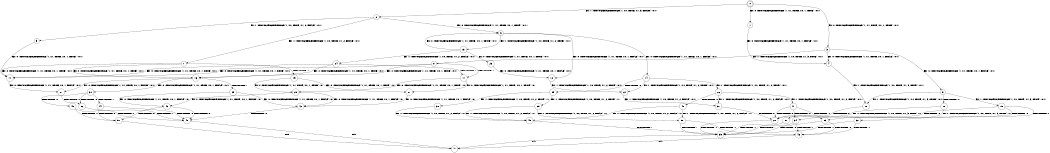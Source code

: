 digraph BCG {
size = "7, 10.5";
center = TRUE;
node [shape = circle];
0 [peripheries = 2];
0 -> 1 [label = "EX !0 !ATOMIC_EXCH_BRANCH (1, +1, TRUE, +0, 1, TRUE) !:0:1:"];
0 -> 2 [label = "EX !1 !ATOMIC_EXCH_BRANCH (1, +0, TRUE, +1, 3, FALSE) !:0:1:"];
0 -> 3 [label = "EX !0 !ATOMIC_EXCH_BRANCH (1, +1, TRUE, +0, 1, TRUE) !:0:1:"];
1 -> 4 [label = "EX !0 !ATOMIC_EXCH_BRANCH (1, +1, TRUE, +0, 1, FALSE) !:0:1:"];
2 -> 5 [label = "EX !1 !ATOMIC_EXCH_BRANCH (1, +0, TRUE, +1, 2, FALSE) !:0:1:"];
2 -> 6 [label = "EX !0 !ATOMIC_EXCH_BRANCH (1, +1, TRUE, +0, 1, TRUE) !:0:1:"];
2 -> 7 [label = "EX !1 !ATOMIC_EXCH_BRANCH (1, +0, TRUE, +1, 2, FALSE) !:0:1:"];
3 -> 4 [label = "EX !0 !ATOMIC_EXCH_BRANCH (1, +1, TRUE, +0, 1, FALSE) !:0:1:"];
3 -> 8 [label = "EX !1 !ATOMIC_EXCH_BRANCH (1, +0, TRUE, +1, 3, TRUE) !:0:1:"];
3 -> 9 [label = "EX !0 !ATOMIC_EXCH_BRANCH (1, +1, TRUE, +0, 1, FALSE) !:0:1:"];
4 -> 10 [label = "EX !1 !ATOMIC_EXCH_BRANCH (1, +0, TRUE, +1, 3, TRUE) !:0:1:"];
5 -> 11 [label = "EX !0 !ATOMIC_EXCH_BRANCH (1, +1, TRUE, +0, 1, TRUE) !:0:1:"];
6 -> 12 [label = "EX !0 !ATOMIC_EXCH_BRANCH (1, +1, TRUE, +0, 1, FALSE) !:0:1:"];
6 -> 13 [label = "EX !1 !ATOMIC_EXCH_BRANCH (1, +0, TRUE, +1, 2, TRUE) !:0:1:"];
6 -> 14 [label = "EX !0 !ATOMIC_EXCH_BRANCH (1, +1, TRUE, +0, 1, FALSE) !:0:1:"];
7 -> 11 [label = "EX !0 !ATOMIC_EXCH_BRANCH (1, +1, TRUE, +0, 1, TRUE) !:0:1:"];
7 -> 15 [label = "TERMINATE !1"];
7 -> 16 [label = "EX !0 !ATOMIC_EXCH_BRANCH (1, +1, TRUE, +0, 1, TRUE) !:0:1:"];
8 -> 11 [label = "EX !0 !ATOMIC_EXCH_BRANCH (1, +1, TRUE, +0, 1, TRUE) !:0:1:"];
8 -> 17 [label = "TERMINATE !1"];
8 -> 16 [label = "EX !0 !ATOMIC_EXCH_BRANCH (1, +1, TRUE, +0, 1, TRUE) !:0:1:"];
9 -> 10 [label = "EX !1 !ATOMIC_EXCH_BRANCH (1, +0, TRUE, +1, 3, TRUE) !:0:1:"];
9 -> 18 [label = "TERMINATE !0"];
9 -> 19 [label = "EX !1 !ATOMIC_EXCH_BRANCH (1, +0, TRUE, +1, 3, TRUE) !:0:1:"];
10 -> 20 [label = "TERMINATE !0"];
11 -> 21 [label = "EX !0 !ATOMIC_EXCH_BRANCH (1, +1, TRUE, +0, 1, FALSE) !:0:1:"];
12 -> 22 [label = "EX !1 !ATOMIC_EXCH_BRANCH (1, +0, TRUE, +1, 2, TRUE) !:0:1:"];
13 -> 23 [label = "EX !0 !ATOMIC_EXCH_BRANCH (1, +1, TRUE, +0, 1, TRUE) !:0:1:"];
13 -> 24 [label = "EX !1 !ATOMIC_EXCH_BRANCH (1, +0, TRUE, +1, 2, FALSE) !:0:1:"];
13 -> 6 [label = "EX !0 !ATOMIC_EXCH_BRANCH (1, +1, TRUE, +0, 1, TRUE) !:0:1:"];
14 -> 22 [label = "EX !1 !ATOMIC_EXCH_BRANCH (1, +0, TRUE, +1, 2, TRUE) !:0:1:"];
14 -> 25 [label = "TERMINATE !0"];
14 -> 26 [label = "EX !1 !ATOMIC_EXCH_BRANCH (1, +0, TRUE, +1, 2, TRUE) !:0:1:"];
15 -> 27 [label = "EX !0 !ATOMIC_EXCH_BRANCH (1, +1, TRUE, +0, 1, TRUE) !:0:"];
15 -> 28 [label = "EX !0 !ATOMIC_EXCH_BRANCH (1, +1, TRUE, +0, 1, TRUE) !:0:"];
16 -> 21 [label = "EX !0 !ATOMIC_EXCH_BRANCH (1, +1, TRUE, +0, 1, FALSE) !:0:1:"];
16 -> 29 [label = "TERMINATE !1"];
16 -> 30 [label = "EX !0 !ATOMIC_EXCH_BRANCH (1, +1, TRUE, +0, 1, FALSE) !:0:1:"];
17 -> 27 [label = "EX !0 !ATOMIC_EXCH_BRANCH (1, +1, TRUE, +0, 1, TRUE) !:0:"];
17 -> 28 [label = "EX !0 !ATOMIC_EXCH_BRANCH (1, +1, TRUE, +0, 1, TRUE) !:0:"];
18 -> 31 [label = "EX !1 !ATOMIC_EXCH_BRANCH (1, +0, TRUE, +1, 3, TRUE) !:1:"];
18 -> 32 [label = "EX !1 !ATOMIC_EXCH_BRANCH (1, +0, TRUE, +1, 3, TRUE) !:1:"];
19 -> 20 [label = "TERMINATE !0"];
19 -> 33 [label = "TERMINATE !1"];
19 -> 34 [label = "TERMINATE !0"];
20 -> 35 [label = "TERMINATE !1"];
21 -> 36 [label = "TERMINATE !0"];
22 -> 37 [label = "EX !1 !ATOMIC_EXCH_BRANCH (1, +0, TRUE, +1, 2, FALSE) !:0:1:"];
23 -> 12 [label = "EX !0 !ATOMIC_EXCH_BRANCH (1, +1, TRUE, +0, 1, FALSE) !:0:1:"];
24 -> 11 [label = "EX !0 !ATOMIC_EXCH_BRANCH (1, +1, TRUE, +0, 1, TRUE) !:0:1:"];
24 -> 17 [label = "TERMINATE !1"];
24 -> 16 [label = "EX !0 !ATOMIC_EXCH_BRANCH (1, +1, TRUE, +0, 1, TRUE) !:0:1:"];
25 -> 38 [label = "EX !1 !ATOMIC_EXCH_BRANCH (1, +0, TRUE, +1, 2, TRUE) !:1:"];
25 -> 39 [label = "EX !1 !ATOMIC_EXCH_BRANCH (1, +0, TRUE, +1, 2, TRUE) !:1:"];
26 -> 37 [label = "EX !1 !ATOMIC_EXCH_BRANCH (1, +0, TRUE, +1, 2, FALSE) !:0:1:"];
26 -> 40 [label = "TERMINATE !0"];
26 -> 41 [label = "EX !1 !ATOMIC_EXCH_BRANCH (1, +0, TRUE, +1, 2, FALSE) !:0:1:"];
27 -> 42 [label = "EX !0 !ATOMIC_EXCH_BRANCH (1, +1, TRUE, +0, 1, FALSE) !:0:"];
28 -> 42 [label = "EX !0 !ATOMIC_EXCH_BRANCH (1, +1, TRUE, +0, 1, FALSE) !:0:"];
28 -> 43 [label = "EX !0 !ATOMIC_EXCH_BRANCH (1, +1, TRUE, +0, 1, FALSE) !:0:"];
29 -> 42 [label = "EX !0 !ATOMIC_EXCH_BRANCH (1, +1, TRUE, +0, 1, FALSE) !:0:"];
29 -> 43 [label = "EX !0 !ATOMIC_EXCH_BRANCH (1, +1, TRUE, +0, 1, FALSE) !:0:"];
30 -> 36 [label = "TERMINATE !0"];
30 -> 44 [label = "TERMINATE !1"];
30 -> 45 [label = "TERMINATE !0"];
31 -> 35 [label = "TERMINATE !1"];
32 -> 35 [label = "TERMINATE !1"];
32 -> 46 [label = "TERMINATE !1"];
33 -> 35 [label = "TERMINATE !0"];
33 -> 46 [label = "TERMINATE !0"];
34 -> 35 [label = "TERMINATE !1"];
34 -> 46 [label = "TERMINATE !1"];
35 -> 47 [label = "exit"];
36 -> 48 [label = "TERMINATE !1"];
37 -> 20 [label = "TERMINATE !0"];
38 -> 49 [label = "EX !1 !ATOMIC_EXCH_BRANCH (1, +0, TRUE, +1, 2, FALSE) !:1:"];
39 -> 49 [label = "EX !1 !ATOMIC_EXCH_BRANCH (1, +0, TRUE, +1, 2, FALSE) !:1:"];
39 -> 50 [label = "EX !1 !ATOMIC_EXCH_BRANCH (1, +0, TRUE, +1, 2, FALSE) !:1:"];
40 -> 49 [label = "EX !1 !ATOMIC_EXCH_BRANCH (1, +0, TRUE, +1, 2, FALSE) !:1:"];
40 -> 50 [label = "EX !1 !ATOMIC_EXCH_BRANCH (1, +0, TRUE, +1, 2, FALSE) !:1:"];
41 -> 20 [label = "TERMINATE !0"];
41 -> 33 [label = "TERMINATE !1"];
41 -> 34 [label = "TERMINATE !0"];
42 -> 48 [label = "TERMINATE !0"];
43 -> 48 [label = "TERMINATE !0"];
43 -> 51 [label = "TERMINATE !0"];
44 -> 48 [label = "TERMINATE !0"];
44 -> 51 [label = "TERMINATE !0"];
45 -> 48 [label = "TERMINATE !1"];
45 -> 51 [label = "TERMINATE !1"];
46 -> 47 [label = "exit"];
48 -> 47 [label = "exit"];
49 -> 35 [label = "TERMINATE !1"];
50 -> 35 [label = "TERMINATE !1"];
50 -> 46 [label = "TERMINATE !1"];
51 -> 47 [label = "exit"];
}
